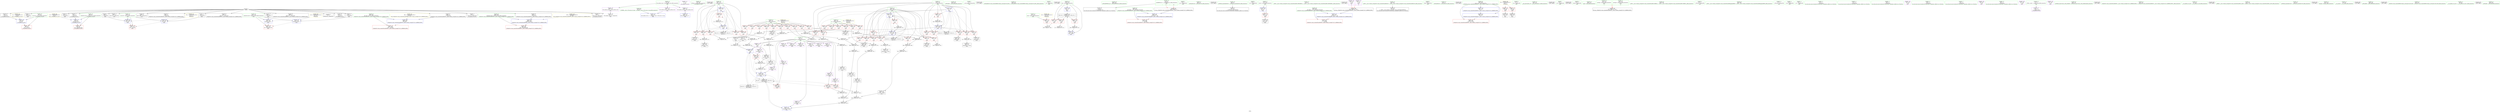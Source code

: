 digraph "SVFG" {
	label="SVFG";

	Node0x55b9e8587290 [shape=record,color=grey,label="{NodeID: 0\nNullPtr}"];
	Node0x55b9e8587290 -> Node0x55b9e85a6f00[style=solid];
	Node0x55b9e8587290 -> Node0x55b9e85a7000[style=solid];
	Node0x55b9e8587290 -> Node0x55b9e85a70d0[style=solid];
	Node0x55b9e8587290 -> Node0x55b9e85a71a0[style=solid];
	Node0x55b9e8587290 -> Node0x55b9e85a7270[style=solid];
	Node0x55b9e8587290 -> Node0x55b9e85a7340[style=solid];
	Node0x55b9e8587290 -> Node0x55b9e85a7410[style=solid];
	Node0x55b9e8587290 -> Node0x55b9e85a74e0[style=solid];
	Node0x55b9e8587290 -> Node0x55b9e85a75b0[style=solid];
	Node0x55b9e8587290 -> Node0x55b9e85a7680[style=solid];
	Node0x55b9e8587290 -> Node0x55b9e85a7750[style=solid];
	Node0x55b9e8587290 -> Node0x55b9e85a7820[style=solid];
	Node0x55b9e8587290 -> Node0x55b9e85a78f0[style=solid];
	Node0x55b9e8587290 -> Node0x55b9e85a79c0[style=solid];
	Node0x55b9e8587290 -> Node0x55b9e85a7a90[style=solid];
	Node0x55b9e8587290 -> Node0x55b9e85a7b60[style=solid];
	Node0x55b9e8587290 -> Node0x55b9e85a7c30[style=solid];
	Node0x55b9e8587290 -> Node0x55b9e85a7d00[style=solid];
	Node0x55b9e8587290 -> Node0x55b9e85a7dd0[style=solid];
	Node0x55b9e8587290 -> Node0x55b9e85a8a20[style=solid];
	Node0x55b9e85a8920 [shape=record,color=blue,label="{NodeID: 194\n431\<--34\nllvm.global_ctors_1\<--_GLOBAL__sub_I_C.Tan.one_0_0.cpp\nGlob }"];
	Node0x55b9e85a5930 [shape=record,color=purple,label="{NodeID: 111\n71\<--11\n\<--.str\n__cxx_global_var_init.1\n}"];
	Node0x55b9e85a3ba0 [shape=record,color=green,label="{NodeID: 28\n62\<--63\nref.tmp\<--ref.tmp_field_insensitive\n__cxx_global_var_init.1\n}"];
	Node0x55b9e85ae760 [shape=record,color=black,label="{NodeID: 388\n157 = PHI()\n}"];
	Node0x55b9e85b6d40 [shape=record,color=grey,label="{NodeID: 305\n179 = Binary(174, 178, )\n}"];
	Node0x55b9e85b6d40 -> Node0x55b9e85a8e60[style=solid];
	Node0x55b9e85abaf0 [shape=record,color=red,label="{NodeID: 139\n345\<--116\nexn\<--exn.slot\nmain\n}"];
	Node0x55b9e85a64f0 [shape=record,color=green,label="{NodeID: 56\n331\<--332\n_ZNSolsEd\<--_ZNSolsEd_field_insensitive\n}"];
	Node0x55b9e85c4590 [shape=record,color=black,label="{NodeID: 333\nMR_26V_2 = PHI(MR_26V_3, MR_26V_1, )\npts\{135 \}\n}"];
	Node0x55b9e85c4590 -> Node0x55b9e85a95b0[style=dashed];
	Node0x55b9e85c4590 -> Node0x55b9e85c4590[style=dashed];
	Node0x55b9e85ad1b0 [shape=record,color=red,label="{NodeID: 167\n236\<--132\n\<--i27\nmain\n}"];
	Node0x55b9e85ad1b0 -> Node0x55b9e85b8e40[style=solid];
	Node0x55b9e85a7d00 [shape=record,color=black,label="{NodeID: 84\n397\<--3\nlpad.val\<--dummyVal\n_ZStplIcSt11char_traitsIcESaIcEENSt7__cxx1112basic_stringIT_T0_T1_EERKS8_PKS5_\n}"];
	Node0x55b9e8598020 [shape=record,color=green,label="{NodeID: 1\n7\<--1\n__dso_handle\<--dummyObj\nGlob }"];
	Node0x55b9e85c9df0 [shape=record,color=yellow,style=double,label="{NodeID: 361\n2V_1 = ENCHI(MR_2V_0)\npts\{65 \}\nFun[__cxx_global_var_init.1]}"];
	Node0x55b9e85c9df0 -> Node0x55b9e85a8b20[style=dashed];
	Node0x55b9e85a8a20 [shape=record,color=blue, style = dotted,label="{NodeID: 195\n432\<--3\nllvm.global_ctors_2\<--dummyVal\nGlob }"];
	Node0x55b9e85a5a00 [shape=record,color=purple,label="{NodeID: 112\n180\<--13\n\<--dp\nmain\n}"];
	Node0x55b9e85a5a00 -> Node0x55b9e85a8e60[style=solid];
	Node0x55b9e85a3c70 [shape=record,color=green,label="{NodeID: 29\n64\<--65\nexn.slot\<--exn.slot_field_insensitive\n__cxx_global_var_init.1\n}"];
	Node0x55b9e85a3c70 -> Node0x55b9e85ab880[style=solid];
	Node0x55b9e85a3c70 -> Node0x55b9e85a8b20[style=solid];
	Node0x55b9e85ae860 [shape=record,color=black,label="{NodeID: 389\n171 = PHI()\n}"];
	Node0x55b9e85b6ec0 [shape=record,color=grey,label="{NodeID: 306\n294 = Binary(269, 293, )\n}"];
	Node0x55b9e85b6ec0 -> Node0x55b9e85a9680[style=solid];
	Node0x55b9e85abbc0 [shape=record,color=red,label="{NodeID: 140\n346\<--118\nsel\<--ehselector.slot\nmain\n}"];
	Node0x55b9e85a65f0 [shape=record,color=green,label="{NodeID: 57\n334\<--335\n_ZSt4endlIcSt11char_traitsIcEERSt13basic_ostreamIT_T0_ES6_\<--_ZSt4endlIcSt11char_traitsIcEERSt13basic_ostreamIT_T0_ES6__field_insensitive\n}"];
	Node0x55b9e85c4a90 [shape=record,color=black,label="{NodeID: 334\nMR_28V_2 = PHI(MR_28V_6, MR_28V_1, )\npts\{150000 \}\n}"];
	Node0x55b9e85c4a90 -> Node0x55b9e85a8e60[style=dashed];
	Node0x55b9e85ad280 [shape=record,color=red,label="{NodeID: 168\n243\<--132\n\<--i27\nmain\n}"];
	Node0x55b9e85ad280 -> Node0x55b9e85b9140[style=solid];
	Node0x55b9e85a7dd0 [shape=record,color=black,label="{NodeID: 85\n398\<--3\nlpad.val1\<--dummyVal\n_ZStplIcSt11char_traitsIcESaIcEENSt7__cxx1112basic_stringIT_T0_T1_EERKS8_PKS5_\n}"];
	Node0x55b9e8587380 [shape=record,color=green,label="{NodeID: 2\n11\<--1\n.str\<--dummyObj\nGlob }"];
	Node0x55b9e85c9f00 [shape=record,color=yellow,style=double,label="{NodeID: 362\n4V_1 = ENCHI(MR_4V_0)\npts\{67 \}\nFun[__cxx_global_var_init.1]}"];
	Node0x55b9e85c9f00 -> Node0x55b9e85a8bf0[style=dashed];
	Node0x55b9e85a8b20 [shape=record,color=blue,label="{NodeID: 196\n64\<--83\nexn.slot\<--\n__cxx_global_var_init.1\n}"];
	Node0x55b9e85a8b20 -> Node0x55b9e85ab880[style=dashed];
	Node0x55b9e85a5ad0 [shape=record,color=purple,label="{NodeID: 113\n193\<--13\narrayidx\<--dp\nmain\n}"];
	Node0x55b9e85a3d40 [shape=record,color=green,label="{NodeID: 30\n66\<--67\nehselector.slot\<--ehselector.slot_field_insensitive\n__cxx_global_var_init.1\n}"];
	Node0x55b9e85a3d40 -> Node0x55b9e85ab950[style=solid];
	Node0x55b9e85a3d40 -> Node0x55b9e85a8bf0[style=solid];
	Node0x55b9e85ae960 [shape=record,color=black,label="{NodeID: 390\n172 = PHI()\n}"];
	Node0x55b9e85b7040 [shape=record,color=grey,label="{NodeID: 307\n190 = Binary(189, 191, )\n}"];
	Node0x55b9e85b7040 -> Node0x55b9e85a84e0[style=solid];
	Node0x55b9e85abc90 [shape=record,color=red,label="{NodeID: 141\n168\<--122\n\<--tests\nmain\n}"];
	Node0x55b9e85abc90 -> Node0x55b9e85b8cc0[style=solid];
	Node0x55b9e85a66f0 [shape=record,color=green,label="{NodeID: 58\n336\<--337\n_ZNSolsEPFRSoS_E\<--_ZNSolsEPFRSoS_E_field_insensitive\n}"];
	Node0x55b9e85ad350 [shape=record,color=red,label="{NodeID: 169\n246\<--132\n\<--i27\nmain\n}"];
	Node0x55b9e85ad350 -> Node0x55b9e85b6440[style=solid];
	Node0x55b9e85a7ea0 [shape=record,color=black,label="{NodeID: 86\n9\<--8\n\<--_ZL4fileB5cxx11\nCan only get source location for instruction, argument, global var or function.}"];
	Node0x55b9e8598440 [shape=record,color=green,label="{NodeID: 3\n16\<--1\n.str.2\<--dummyObj\nGlob }"];
	Node0x55b9e85a8bf0 [shape=record,color=blue,label="{NodeID: 197\n66\<--85\nehselector.slot\<--\n__cxx_global_var_init.1\n}"];
	Node0x55b9e85a8bf0 -> Node0x55b9e85ab950[style=dashed];
	Node0x55b9e85a5ba0 [shape=record,color=purple,label="{NodeID: 114\n194\<--13\narrayidx15\<--dp\nmain\n}"];
	Node0x55b9e85a5ba0 -> Node0x55b9e85adf80[style=solid];
	Node0x55b9e85a3e10 [shape=record,color=green,label="{NodeID: 31\n69\<--70\n_ZNSaIcEC1Ev\<--_ZNSaIcEC1Ev_field_insensitive\n}"];
	Node0x55b9e85aea30 [shape=record,color=black,label="{NodeID: 391\n313 = PHI()\n}"];
	Node0x55b9e85b71c0 [shape=record,color=grey,label="{NodeID: 308\n201 = Binary(195, 200, )\n}"];
	Node0x55b9e85b71c0 -> Node0x55b9e85b7940[style=solid];
	Node0x55b9e85abd60 [shape=record,color=red,label="{NodeID: 142\n167\<--124\n\<--test\nmain\n}"];
	Node0x55b9e85abd60 -> Node0x55b9e85b8cc0[style=solid];
	Node0x55b9e85a67f0 [shape=record,color=green,label="{NodeID: 59\n360\<--361\n__lhs.addr\<--__lhs.addr_field_insensitive\n_ZStplIcSt11char_traitsIcESaIcEENSt7__cxx1112basic_stringIT_T0_T1_EERKS8_PKS5_\n}"];
	Node0x55b9e85a67f0 -> Node0x55b9e85ae2c0[style=solid];
	Node0x55b9e85a67f0 -> Node0x55b9e85a99c0[style=solid];
	Node0x55b9e85ad420 [shape=record,color=red,label="{NodeID: 170\n255\<--132\n\<--i27\nmain\n}"];
	Node0x55b9e85ad420 -> Node0x55b9e85b7c40[style=solid];
	Node0x55b9e85a7fa0 [shape=record,color=black,label="{NodeID: 87\n45\<--46\n\<--_ZNSt8ios_base4InitD1Ev\nCan only get source location for instruction, argument, global var or function.}"];
	Node0x55b9e8597d50 [shape=record,color=green,label="{NodeID: 4\n18\<--1\n.str.3\<--dummyObj\nGlob }"];
	Node0x55b9e85a8cc0 [shape=record,color=blue,label="{NodeID: 198\n112\<--137\nretval\<--\nmain\n}"];
	Node0x55b9e85a8cc0 -> Node0x55b9e85aba20[style=dashed];
	Node0x55b9e85a5c70 [shape=record,color=purple,label="{NodeID: 115\n212\<--13\narrayidx25\<--dp\nmain\n}"];
	Node0x55b9e85a3f10 [shape=record,color=green,label="{NodeID: 32\n73\<--74\n_ZNSt7__cxx1112basic_stringIcSt11char_traitsIcESaIcEEC1EPKcRKS3_\<--_ZNSt7__cxx1112basic_stringIcSt11char_traitsIcESaIcEEC1EPKcRKS3__field_insensitive\n}"];
	Node0x55b9e85aeb60 [shape=record,color=black,label="{NodeID: 392\n318 = PHI()\n}"];
	Node0x55b9e85b7340 [shape=record,color=grey,label="{NodeID: 309\n198 = Binary(196, 197, )\n}"];
	Node0x55b9e85b7340 -> Node0x55b9e85b74c0[style=solid];
	Node0x55b9e85abe30 [shape=record,color=red,label="{NodeID: 143\n316\<--124\n\<--test\nmain\n}"];
	Node0x55b9e85abe30 -> Node0x55b9e85b8240[style=solid];
	Node0x55b9e85a68c0 [shape=record,color=green,label="{NodeID: 60\n362\<--363\n__rhs.addr\<--__rhs.addr_field_insensitive\n_ZStplIcSt11char_traitsIcESaIcEENSt7__cxx1112basic_stringIT_T0_T1_EERKS8_PKS5_\n}"];
	Node0x55b9e85a68c0 -> Node0x55b9e85ae390[style=solid];
	Node0x55b9e85a68c0 -> Node0x55b9e85a9a90[style=solid];
	Node0x55b9e85ad4f0 [shape=record,color=red,label="{NodeID: 171\n263\<--132\n\<--i27\nmain\n}"];
	Node0x55b9e85ad4f0 -> Node0x55b9e85b68c0[style=solid];
	Node0x55b9e85a80a0 [shape=record,color=black,label="{NodeID: 88\n79\<--80\n\<--_ZNSt7__cxx1112basic_stringIcSt11char_traitsIcESaIcEED1Ev\nCan only get source location for instruction, argument, global var or function.}"];
	Node0x55b9e8597de0 [shape=record,color=green,label="{NodeID: 5\n20\<--1\nstdin\<--dummyObj\nGlob }"];
	Node0x55b9e85a8d90 [shape=record,color=blue,label="{NodeID: 199\n124\<--137\ntest\<--\nmain\n}"];
	Node0x55b9e85a8d90 -> Node0x55b9e85c3690[style=dashed];
	Node0x55b9e85aa7b0 [shape=record,color=purple,label="{NodeID: 116\n213\<--13\narrayidx26\<--dp\nmain\n}"];
	Node0x55b9e85aa7b0 -> Node0x55b9e85a9000[style=solid];
	Node0x55b9e85a4010 [shape=record,color=green,label="{NodeID: 33\n76\<--77\n_ZNSaIcED1Ev\<--_ZNSaIcED1Ev_field_insensitive\n}"];
	Node0x55b9e85aec60 [shape=record,color=black,label="{NodeID: 393\n322 = PHI()\n}"];
	Node0x55b9e85b74c0 [shape=record,color=grey,label="{NodeID: 310\n199 = Binary(198, 191, )\n}"];
	Node0x55b9e85b74c0 -> Node0x55b9e85a85b0[style=solid];
	Node0x55b9e85abf00 [shape=record,color=red,label="{NodeID: 144\n339\<--124\n\<--test\nmain\n}"];
	Node0x55b9e85abf00 -> Node0x55b9e85b8840[style=solid];
	Node0x55b9e85a6990 [shape=record,color=green,label="{NodeID: 61\n364\<--365\nnrvo\<--nrvo_field_insensitive\n_ZStplIcSt11char_traitsIcESaIcEENSt7__cxx1112basic_stringIT_T0_T1_EERKS8_PKS5_\n}"];
	Node0x55b9e85a6990 -> Node0x55b9e85ae460[style=solid];
	Node0x55b9e85a6990 -> Node0x55b9e85a9b60[style=solid];
	Node0x55b9e85a6990 -> Node0x55b9e85a9c30[style=solid];
	Node0x55b9e85ad5c0 [shape=record,color=red,label="{NodeID: 172\n270\<--132\n\<--i27\nmain\n}"];
	Node0x55b9e85ad5c0 -> Node0x55b9e85a5110[style=solid];
	Node0x55b9e85a81a0 [shape=record,color=black,label="{NodeID: 89\n151\<--149\ncall2\<--\nmain\n}"];
	Node0x55b9e85a2a60 [shape=record,color=green,label="{NodeID: 6\n21\<--1\n.str.4\<--dummyObj\nGlob }"];
	Node0x55b9e85a8e60 [shape=record,color=blue,label="{NodeID: 200\n180\<--179\n\<--div\nmain\n}"];
	Node0x55b9e85a8e60 -> Node0x55b9e85adf80[style=dashed];
	Node0x55b9e85a8e60 -> Node0x55b9e85ae1f0[style=dashed];
	Node0x55b9e85a8e60 -> Node0x55b9e85a9000[style=dashed];
	Node0x55b9e85a8e60 -> Node0x55b9e85c4a90[style=dashed];
	Node0x55b9e85a8e60 -> Node0x55b9e85c7790[style=dashed];
	Node0x55b9e85aa880 [shape=record,color=purple,label="{NodeID: 117\n249\<--13\narrayidx36\<--dp\nmain\n}"];
	Node0x55b9e85a4110 [shape=record,color=green,label="{NodeID: 34\n100\<--101\n__gxx_personality_v0\<--__gxx_personality_v0_field_insensitive\n}"];
	Node0x55b9e85aed60 [shape=record,color=black,label="{NodeID: 394\n330 = PHI()\n}"];
	Node0x55b9e85b7640 [shape=record,color=grey,label="{NodeID: 311\n206 = Binary(204, 205, )\n}"];
	Node0x55b9e85b7640 -> Node0x55b9e85b77c0[style=solid];
	Node0x55b9e85abfd0 [shape=record,color=red,label="{NodeID: 145\n173\<--126\n\<--n\nmain\n}"];
	Node0x55b9e85abfd0 -> Node0x55b9e85a8340[style=solid];
	Node0x55b9e85a6a60 [shape=record,color=green,label="{NodeID: 62\n366\<--367\nexn.slot\<--exn.slot_field_insensitive\n_ZStplIcSt11char_traitsIcESaIcEENSt7__cxx1112basic_stringIT_T0_T1_EERKS8_PKS5_\n}"];
	Node0x55b9e85a6a60 -> Node0x55b9e85ae530[style=solid];
	Node0x55b9e85a6a60 -> Node0x55b9e85a9d00[style=solid];
	Node0x55b9e85ad690 [shape=record,color=red,label="{NodeID: 173\n287\<--132\n\<--i27\nmain\n}"];
	Node0x55b9e85ad690 -> Node0x55b9e85b83c0[style=solid];
	Node0x55b9e85a8270 [shape=record,color=black,label="{NodeID: 90\n160\<--158\ncall7\<--\nmain\n}"];
	Node0x55b9e85a2af0 [shape=record,color=green,label="{NodeID: 7\n23\<--1\n.str.5\<--dummyObj\nGlob }"];
	Node0x55b9e85a8f30 [shape=record,color=blue,label="{NodeID: 201\n130\<--183\ni\<--\nmain\n}"];
	Node0x55b9e85a8f30 -> Node0x55b9e85accd0[style=dashed];
	Node0x55b9e85a8f30 -> Node0x55b9e85acda0[style=dashed];
	Node0x55b9e85a8f30 -> Node0x55b9e85ace70[style=dashed];
	Node0x55b9e85a8f30 -> Node0x55b9e85acf40[style=dashed];
	Node0x55b9e85a8f30 -> Node0x55b9e85ad010[style=dashed];
	Node0x55b9e85a8f30 -> Node0x55b9e85ad0e0[style=dashed];
	Node0x55b9e85a8f30 -> Node0x55b9e85a90d0[style=dashed];
	Node0x55b9e85a8f30 -> Node0x55b9e85c3b90[style=dashed];
	Node0x55b9e85aa950 [shape=record,color=purple,label="{NodeID: 118\n252\<--13\narrayidx38\<--dp\nmain\n}"];
	Node0x55b9e85aa950 -> Node0x55b9e85ae050[style=solid];
	Node0x55b9e85a4210 [shape=record,color=green,label="{NodeID: 35\n80\<--106\n_ZNSt7__cxx1112basic_stringIcSt11char_traitsIcESaIcEED1Ev\<--_ZNSt7__cxx1112basic_stringIcSt11char_traitsIcESaIcEED1Ev_field_insensitive\n}"];
	Node0x55b9e85a4210 -> Node0x55b9e85a80a0[style=solid];
	Node0x55b9e85aee60 [shape=record,color=black,label="{NodeID: 395\n333 = PHI()\n}"];
	Node0x55b9e85b77c0 [shape=record,color=grey,label="{NodeID: 312\n207 = Binary(206, 191, )\n}"];
	Node0x55b9e85b77c0 -> Node0x55b9e85a8680[style=solid];
	Node0x55b9e85ac0a0 [shape=record,color=red,label="{NodeID: 146\n175\<--126\n\<--n\nmain\n}"];
	Node0x55b9e85ac0a0 -> Node0x55b9e85b59c0[style=solid];
	Node0x55b9e85a6b30 [shape=record,color=green,label="{NodeID: 63\n368\<--369\nehselector.slot\<--ehselector.slot_field_insensitive\n_ZStplIcSt11char_traitsIcESaIcEENSt7__cxx1112basic_stringIT_T0_T1_EERKS8_PKS5_\n}"];
	Node0x55b9e85a6b30 -> Node0x55b9e85a8750[style=solid];
	Node0x55b9e85a6b30 -> Node0x55b9e85a9dd0[style=solid];
	Node0x55b9e85ad760 [shape=record,color=red,label="{NodeID: 174\n295\<--132\n\<--i27\nmain\n}"];
	Node0x55b9e85ad760 -> Node0x55b9e85a5450[style=solid];
	Node0x55b9e85a8340 [shape=record,color=black,label="{NodeID: 91\n174\<--173\nconv\<--\nmain\n}"];
	Node0x55b9e85a8340 -> Node0x55b9e85b6d40[style=solid];
	Node0x55b9e85a2b80 [shape=record,color=green,label="{NodeID: 8\n25\<--1\nstdout\<--dummyObj\nGlob }"];
	Node0x55b9e85a9000 [shape=record,color=blue,label="{NodeID: 202\n213\<--209\narrayidx26\<--div23\nmain\n}"];
	Node0x55b9e85a9000 -> Node0x55b9e85adf80[style=dashed];
	Node0x55b9e85a9000 -> Node0x55b9e85ae1f0[style=dashed];
	Node0x55b9e85a9000 -> Node0x55b9e85a9000[style=dashed];
	Node0x55b9e85a9000 -> Node0x55b9e85c4a90[style=dashed];
	Node0x55b9e85a9000 -> Node0x55b9e85c7790[style=dashed];
	Node0x55b9e85aaa20 [shape=record,color=purple,label="{NodeID: 119\n272\<--13\narrayidx50\<--dp\nmain\n}"];
	Node0x55b9e85a4310 [shape=record,color=green,label="{NodeID: 36\n109\<--110\nmain\<--main_field_insensitive\n}"];
	Node0x55b9e85aef30 [shape=record,color=black,label="{NodeID: 396\n357 = PHI(114, 120, )\n0th arg _ZStplIcSt11char_traitsIcESaIcEENSt7__cxx1112basic_stringIT_T0_T1_EERKS8_PKS5_ }"];
	Node0x55b9e85b7940 [shape=record,color=grey,label="{NodeID: 313\n209 = Binary(201, 208, )\n}"];
	Node0x55b9e85b7940 -> Node0x55b9e85a9000[style=solid];
	Node0x55b9e85ac170 [shape=record,color=red,label="{NodeID: 147\n186\<--126\n\<--n\nmain\n}"];
	Node0x55b9e85ac170 -> Node0x55b9e85b8fc0[style=solid];
	Node0x55b9e85a6c00 [shape=record,color=green,label="{NodeID: 64\n375\<--376\n_ZNSt7__cxx1112basic_stringIcSt11char_traitsIcESaIcEEC1ERKS4_\<--_ZNSt7__cxx1112basic_stringIcSt11char_traitsIcESaIcEEC1ERKS4__field_insensitive\n}"];
	Node0x55b9e85ad830 [shape=record,color=red,label="{NodeID: 175\n308\<--132\n\<--i27\nmain\n}"];
	Node0x55b9e85ad830 -> Node0x55b9e85b62c0[style=solid];
	Node0x55b9e85a8410 [shape=record,color=black,label="{NodeID: 92\n178\<--177\nconv11\<--add\nmain\n}"];
	Node0x55b9e85a8410 -> Node0x55b9e85b6d40[style=solid];
	Node0x55b9e85a2c10 [shape=record,color=green,label="{NodeID: 9\n26\<--1\n_ZSt3cin\<--dummyObj\nGlob }"];
	Node0x55b9e85a90d0 [shape=record,color=blue,label="{NodeID: 203\n130\<--217\ni\<--inc\nmain\n}"];
	Node0x55b9e85a90d0 -> Node0x55b9e85accd0[style=dashed];
	Node0x55b9e85a90d0 -> Node0x55b9e85acda0[style=dashed];
	Node0x55b9e85a90d0 -> Node0x55b9e85ace70[style=dashed];
	Node0x55b9e85a90d0 -> Node0x55b9e85acf40[style=dashed];
	Node0x55b9e85a90d0 -> Node0x55b9e85ad010[style=dashed];
	Node0x55b9e85a90d0 -> Node0x55b9e85ad0e0[style=dashed];
	Node0x55b9e85a90d0 -> Node0x55b9e85a90d0[style=dashed];
	Node0x55b9e85a90d0 -> Node0x55b9e85c3b90[style=dashed];
	Node0x55b9e85aaaf0 [shape=record,color=purple,label="{NodeID: 120\n276\<--13\narrayidx53\<--dp\nmain\n}"];
	Node0x55b9e85aaaf0 -> Node0x55b9e85ae120[style=solid];
	Node0x55b9e85a4410 [shape=record,color=green,label="{NodeID: 37\n112\<--113\nretval\<--retval_field_insensitive\nmain\n}"];
	Node0x55b9e85a4410 -> Node0x55b9e85aba20[style=solid];
	Node0x55b9e85a4410 -> Node0x55b9e85a8cc0[style=solid];
	Node0x55b9e85af330 [shape=record,color=black,label="{NodeID: 397\n358 = PHI(8, 8, )\n1st arg _ZStplIcSt11char_traitsIcESaIcEENSt7__cxx1112basic_stringIT_T0_T1_EERKS8_PKS5_ }"];
	Node0x55b9e85af330 -> Node0x55b9e85a99c0[style=solid];
	Node0x55b9e85b7ac0 [shape=record,color=grey,label="{NodeID: 314\n262 = Binary(260, 261, )\n}"];
	Node0x55b9e85b7ac0 -> Node0x55b9e85b68c0[style=solid];
	Node0x55b9e85ac240 [shape=record,color=red,label="{NodeID: 148\n196\<--126\n\<--n\nmain\n}"];
	Node0x55b9e85ac240 -> Node0x55b9e85b7340[style=solid];
	Node0x55b9e85a6d00 [shape=record,color=green,label="{NodeID: 65\n379\<--380\n_ZNSt7__cxx1112basic_stringIcSt11char_traitsIcESaIcEE6appendEPKc\<--_ZNSt7__cxx1112basic_stringIcSt11char_traitsIcESaIcEE6appendEPKc_field_insensitive\n}"];
	Node0x55b9e85ad900 [shape=record,color=red,label="{NodeID: 176\n242\<--134\n\<--j\nmain\n}"];
	Node0x55b9e85ad900 -> Node0x55b9e85b9140[style=solid];
	Node0x55b9e85a84e0 [shape=record,color=black,label="{NodeID: 93\n192\<--190\nidxprom\<--sub\nmain\n}"];
	Node0x55b9e85a2ca0 [shape=record,color=green,label="{NodeID: 10\n27\<--1\n_ZSt4cout\<--dummyObj\nGlob }"];
	Node0x55b9e85a91a0 [shape=record,color=blue,label="{NodeID: 204\n116\<--221\nexn.slot\<--\nmain\n}"];
	Node0x55b9e85a91a0 -> Node0x55b9e85abaf0[style=dashed];
	Node0x55b9e85aabc0 [shape=record,color=purple,label="{NodeID: 121\n297\<--13\narrayidx66\<--dp\nmain\n}"];
	Node0x55b9e85a44e0 [shape=record,color=green,label="{NodeID: 38\n114\<--115\nref.tmp\<--ref.tmp_field_insensitive\nmain\n|{<s0>9}}"];
	Node0x55b9e85a44e0:s0 -> Node0x55b9e85aef30[style=solid,color=red];
	Node0x55b9e85af480 [shape=record,color=black,label="{NodeID: 398\n359 = PHI(142, 155, )\n2nd arg _ZStplIcSt11char_traitsIcESaIcEENSt7__cxx1112basic_stringIT_T0_T1_EERKS8_PKS5_ }"];
	Node0x55b9e85af480 -> Node0x55b9e85a9a90[style=solid];
	Node0x55b9e85b7c40 [shape=record,color=grey,label="{NodeID: 315\n256 = Binary(254, 255, )\n}"];
	Node0x55b9e85b7c40 -> Node0x55b9e85b7dc0[style=solid];
	Node0x55b9e85ac310 [shape=record,color=red,label="{NodeID: 149\n202\<--126\n\<--n\nmain\n}"];
	Node0x55b9e85ac310 -> Node0x55b9e85b65c0[style=solid];
	Node0x55b9e85a6e00 [shape=record,color=green,label="{NodeID: 66\n34\<--425\n_GLOBAL__sub_I_C.Tan.one_0_0.cpp\<--_GLOBAL__sub_I_C.Tan.one_0_0.cpp_field_insensitive\n}"];
	Node0x55b9e85a6e00 -> Node0x55b9e85a8920[style=solid];
	Node0x55b9e85c7790 [shape=record,color=black,label="{NodeID: 343\nMR_28V_7 = PHI(MR_28V_8, MR_28V_6, )\npts\{150000 \}\n}"];
	Node0x55b9e85c7790 -> Node0x55b9e85ae050[style=dashed];
	Node0x55b9e85c7790 -> Node0x55b9e85ae120[style=dashed];
	Node0x55b9e85c7790 -> Node0x55b9e85ae1f0[style=dashed];
	Node0x55b9e85c7790 -> Node0x55b9e85a9680[style=dashed];
	Node0x55b9e85c7790 -> Node0x55b9e85c4a90[style=dashed];
	Node0x55b9e85c7790 -> Node0x55b9e85c7790[style=dashed];
	Node0x55b9e85ad9d0 [shape=record,color=red,label="{NodeID: 177\n250\<--134\n\<--j\nmain\n}"];
	Node0x55b9e85ad9d0 -> Node0x55b9e85a4ea0[style=solid];
	Node0x55b9e85a85b0 [shape=record,color=black,label="{NodeID: 94\n200\<--199\nconv18\<--add17\nmain\n}"];
	Node0x55b9e85a85b0 -> Node0x55b9e85b71c0[style=solid];
	Node0x55b9e85a2d30 [shape=record,color=green,label="{NodeID: 11\n28\<--1\n.str.6\<--dummyObj\nGlob }"];
	Node0x55b9e85a9270 [shape=record,color=blue,label="{NodeID: 205\n118\<--223\nehselector.slot\<--\nmain\n}"];
	Node0x55b9e85a9270 -> Node0x55b9e85abbc0[style=dashed];
	Node0x55b9e85aac90 [shape=record,color=purple,label="{NodeID: 122\n300\<--13\narrayidx68\<--dp\nmain\n}"];
	Node0x55b9e85aac90 -> Node0x55b9e85a9680[style=solid];
	Node0x55b9e85a45b0 [shape=record,color=green,label="{NodeID: 39\n116\<--117\nexn.slot\<--exn.slot_field_insensitive\nmain\n}"];
	Node0x55b9e85a45b0 -> Node0x55b9e85abaf0[style=solid];
	Node0x55b9e85a45b0 -> Node0x55b9e85a91a0[style=solid];
	Node0x55b9e85a45b0 -> Node0x55b9e85a9340[style=solid];
	Node0x55b9e85b7dc0 [shape=record,color=grey,label="{NodeID: 316\n257 = Binary(256, 191, )\n}"];
	Node0x55b9e85b7dc0 -> Node0x55b9e85a4f70[style=solid];
	Node0x55b9e85ac3e0 [shape=record,color=red,label="{NodeID: 150\n237\<--126\n\<--n\nmain\n}"];
	Node0x55b9e85ac3e0 -> Node0x55b9e85b8e40[style=solid];
	Node0x55b9e85a6f00 [shape=record,color=black,label="{NodeID: 67\n2\<--3\ndummyVal\<--dummyVal\n}"];
	Node0x55b9e85adaa0 [shape=record,color=red,label="{NodeID: 178\n265\<--134\n\<--j\nmain\n}"];
	Node0x55b9e85adaa0 -> Node0x55b9e85b6bc0[style=solid];
	Node0x55b9e85a8680 [shape=record,color=black,label="{NodeID: 95\n208\<--207\nconv22\<--add21\nmain\n}"];
	Node0x55b9e85a8680 -> Node0x55b9e85b7940[style=solid];
	Node0x55b9e85a2dc0 [shape=record,color=green,label="{NodeID: 12\n30\<--1\n.str.7\<--dummyObj\nGlob }"];
	Node0x55b9e85a9340 [shape=record,color=blue,label="{NodeID: 206\n116\<--228\nexn.slot\<--\nmain\n}"];
	Node0x55b9e85a9340 -> Node0x55b9e85abaf0[style=dashed];
	Node0x55b9e85aad60 [shape=record,color=purple,label="{NodeID: 123\n325\<--13\narrayidx80\<--dp\nmain\n}"];
	Node0x55b9e85a4680 [shape=record,color=green,label="{NodeID: 40\n118\<--119\nehselector.slot\<--ehselector.slot_field_insensitive\nmain\n}"];
	Node0x55b9e85a4680 -> Node0x55b9e85abbc0[style=solid];
	Node0x55b9e85a4680 -> Node0x55b9e85a9270[style=solid];
	Node0x55b9e85a4680 -> Node0x55b9e85a9410[style=solid];
	Node0x55b9e85b7f40 [shape=record,color=grey,label="{NodeID: 317\n290 = Binary(288, 289, )\n}"];
	Node0x55b9e85b7f40 -> Node0x55b9e85b80c0[style=solid];
	Node0x55b9e85ac4b0 [shape=record,color=red,label="{NodeID: 151\n254\<--126\n\<--n\nmain\n}"];
	Node0x55b9e85ac4b0 -> Node0x55b9e85b7c40[style=solid];
	Node0x55b9e85a7000 [shape=record,color=black,label="{NodeID: 68\n82\<--3\n\<--dummyVal\n__cxx_global_var_init.1\n}"];
	Node0x55b9e85adb70 [shape=record,color=red,label="{NodeID: 179\n273\<--134\n\<--j\nmain\n}"];
	Node0x55b9e85adb70 -> Node0x55b9e85b6140[style=solid];
	Node0x55b9e85a4d00 [shape=record,color=black,label="{NodeID: 96\n211\<--210\nidxprom24\<--\nmain\n}"];
	Node0x55b9e85a2e50 [shape=record,color=green,label="{NodeID: 13\n33\<--1\n\<--dummyObj\nCan only get source location for instruction, argument, global var or function.}"];
	Node0x55b9e85a9410 [shape=record,color=blue,label="{NodeID: 207\n118\<--230\nehselector.slot\<--\nmain\n}"];
	Node0x55b9e85a9410 -> Node0x55b9e85abbc0[style=dashed];
	Node0x55b9e85aae30 [shape=record,color=purple,label="{NodeID: 124\n328\<--13\narrayidx82\<--dp\nmain\n}"];
	Node0x55b9e85aae30 -> Node0x55b9e85ae1f0[style=solid];
	Node0x55b9e85a4750 [shape=record,color=green,label="{NodeID: 41\n120\<--121\nref.tmp3\<--ref.tmp3_field_insensitive\nmain\n|{<s0>13}}"];
	Node0x55b9e85a4750:s0 -> Node0x55b9e85aef30[style=solid,color=red];
	Node0x55b9e85b80c0 [shape=record,color=grey,label="{NodeID: 318\n291 = Binary(290, 191, )\n}"];
	Node0x55b9e85b80c0 -> Node0x55b9e85a5380[style=solid];
	Node0x55b9e85ac580 [shape=record,color=red,label="{NodeID: 152\n260\<--126\n\<--n\nmain\n}"];
	Node0x55b9e85ac580 -> Node0x55b9e85b7ac0[style=solid];
	Node0x55b9e85a70d0 [shape=record,color=black,label="{NodeID: 69\n83\<--3\n\<--dummyVal\n__cxx_global_var_init.1\n}"];
	Node0x55b9e85a70d0 -> Node0x55b9e85a8b20[style=solid];
	Node0x55b9e85adc40 [shape=record,color=red,label="{NodeID: 180\n279\<--134\n\<--j\nmain\n}"];
	Node0x55b9e85adc40 -> Node0x55b9e85b5fc0[style=solid];
	Node0x55b9e85a4dd0 [shape=record,color=black,label="{NodeID: 97\n248\<--247\nidxprom35\<--sub34\nmain\n}"];
	Node0x55b9e85a2ee0 [shape=record,color=green,label="{NodeID: 14\n137\<--1\n\<--dummyObj\nCan only get source location for instruction, argument, global var or function.}"];
	Node0x55b9e85a94e0 [shape=record,color=blue,label="{NodeID: 208\n132\<--183\ni27\<--\nmain\n}"];
	Node0x55b9e85a94e0 -> Node0x55b9e85ad1b0[style=dashed];
	Node0x55b9e85a94e0 -> Node0x55b9e85ad280[style=dashed];
	Node0x55b9e85a94e0 -> Node0x55b9e85ad350[style=dashed];
	Node0x55b9e85a94e0 -> Node0x55b9e85ad420[style=dashed];
	Node0x55b9e85a94e0 -> Node0x55b9e85ad4f0[style=dashed];
	Node0x55b9e85a94e0 -> Node0x55b9e85ad5c0[style=dashed];
	Node0x55b9e85a94e0 -> Node0x55b9e85ad690[style=dashed];
	Node0x55b9e85a94e0 -> Node0x55b9e85ad760[style=dashed];
	Node0x55b9e85a94e0 -> Node0x55b9e85ad830[style=dashed];
	Node0x55b9e85a94e0 -> Node0x55b9e85a9820[style=dashed];
	Node0x55b9e85a94e0 -> Node0x55b9e85c4090[style=dashed];
	Node0x55b9e85aaf00 [shape=record,color=purple,label="{NodeID: 125\n142\<--16\n\<--.str.2\nmain\n|{<s0>9}}"];
	Node0x55b9e85aaf00:s0 -> Node0x55b9e85af480[style=solid,color=red];
	Node0x55b9e85a4820 [shape=record,color=green,label="{NodeID: 42\n122\<--123\ntests\<--tests_field_insensitive\nmain\n}"];
	Node0x55b9e85a4820 -> Node0x55b9e85abc90[style=solid];
	Node0x55b9e85b8240 [shape=record,color=grey,label="{NodeID: 319\n317 = Binary(316, 191, )\n}"];
	Node0x55b9e85ac650 [shape=record,color=red,label="{NodeID: 153\n284\<--126\n\<--n\nmain\n}"];
	Node0x55b9e85ac650 -> Node0x55b9e85b8540[style=solid];
	Node0x55b9e85a71a0 [shape=record,color=black,label="{NodeID: 70\n85\<--3\n\<--dummyVal\n__cxx_global_var_init.1\n}"];
	Node0x55b9e85a71a0 -> Node0x55b9e85a8bf0[style=solid];
	Node0x55b9e85c8970 [shape=record,color=yellow,style=double,label="{NodeID: 347\n36V_1 = ENCHI(MR_36V_0)\npts\{367 \}\nFun[_ZStplIcSt11char_traitsIcESaIcEENSt7__cxx1112basic_stringIT_T0_T1_EERKS8_PKS5_]}"];
	Node0x55b9e85c8970 -> Node0x55b9e85a9d00[style=dashed];
	Node0x55b9e85add10 [shape=record,color=red,label="{NodeID: 181\n289\<--134\n\<--j\nmain\n}"];
	Node0x55b9e85add10 -> Node0x55b9e85b7f40[style=solid];
	Node0x55b9e85a4ea0 [shape=record,color=black,label="{NodeID: 98\n251\<--250\nidxprom37\<--\nmain\n}"];
	Node0x55b9e85a2f70 [shape=record,color=green,label="{NodeID: 15\n139\<--1\n\<--dummyObj\nCan only get source location for instruction, argument, global var or function.}"];
	Node0x55b9e85b59c0 [shape=record,color=grey,label="{NodeID: 292\n177 = Binary(175, 176, )\n}"];
	Node0x55b9e85b59c0 -> Node0x55b9e85a8410[style=solid];
	Node0x55b9e85a95b0 [shape=record,color=blue,label="{NodeID: 209\n134\<--191\nj\<--\nmain\n}"];
	Node0x55b9e85a95b0 -> Node0x55b9e85ad900[style=dashed];
	Node0x55b9e85a95b0 -> Node0x55b9e85ad9d0[style=dashed];
	Node0x55b9e85a95b0 -> Node0x55b9e85adaa0[style=dashed];
	Node0x55b9e85a95b0 -> Node0x55b9e85adb70[style=dashed];
	Node0x55b9e85a95b0 -> Node0x55b9e85adc40[style=dashed];
	Node0x55b9e85a95b0 -> Node0x55b9e85add10[style=dashed];
	Node0x55b9e85a95b0 -> Node0x55b9e85adde0[style=dashed];
	Node0x55b9e85a95b0 -> Node0x55b9e85adeb0[style=dashed];
	Node0x55b9e85a95b0 -> Node0x55b9e85a95b0[style=dashed];
	Node0x55b9e85a95b0 -> Node0x55b9e85a9750[style=dashed];
	Node0x55b9e85a95b0 -> Node0x55b9e85c4590[style=dashed];
	Node0x55b9e85aafd0 [shape=record,color=purple,label="{NodeID: 126\n150\<--18\n\<--.str.3\nmain\n}"];
	Node0x55b9e85a48f0 [shape=record,color=green,label="{NodeID: 43\n124\<--125\ntest\<--test_field_insensitive\nmain\n}"];
	Node0x55b9e85a48f0 -> Node0x55b9e85abd60[style=solid];
	Node0x55b9e85a48f0 -> Node0x55b9e85abe30[style=solid];
	Node0x55b9e85a48f0 -> Node0x55b9e85abf00[style=solid];
	Node0x55b9e85a48f0 -> Node0x55b9e85a8d90[style=solid];
	Node0x55b9e85a48f0 -> Node0x55b9e85a98f0[style=solid];
	Node0x55b9e85b83c0 [shape=record,color=grey,label="{NodeID: 320\n288 = Binary(286, 287, )\n}"];
	Node0x55b9e85b83c0 -> Node0x55b9e85b7f40[style=solid];
	Node0x55b9e85ac720 [shape=record,color=red,label="{NodeID: 154\n323\<--126\n\<--n\nmain\n}"];
	Node0x55b9e85ac720 -> Node0x55b9e85a55f0[style=solid];
	Node0x55b9e85a7270 [shape=record,color=black,label="{NodeID: 71\n91\<--3\nlpad.val\<--dummyVal\n__cxx_global_var_init.1\n}"];
	Node0x55b9e85c8a50 [shape=record,color=yellow,style=double,label="{NodeID: 348\n38V_1 = ENCHI(MR_38V_0)\npts\{369 \}\nFun[_ZStplIcSt11char_traitsIcESaIcEENSt7__cxx1112basic_stringIT_T0_T1_EERKS8_PKS5_]}"];
	Node0x55b9e85c8a50 -> Node0x55b9e85a9dd0[style=dashed];
	Node0x55b9e85adde0 [shape=record,color=red,label="{NodeID: 182\n298\<--134\n\<--j\nmain\n}"];
	Node0x55b9e85adde0 -> Node0x55b9e85a5520[style=solid];
	Node0x55b9e85a4f70 [shape=record,color=black,label="{NodeID: 99\n258\<--257\nconv41\<--add40\nmain\n}"];
	Node0x55b9e85a4f70 -> Node0x55b9e85b6740[style=solid];
	Node0x55b9e85a3000 [shape=record,color=green,label="{NodeID: 16\n183\<--1\n\<--dummyObj\nCan only get source location for instruction, argument, global var or function.}"];
	Node0x55b9e85b5b40 [shape=record,color=grey,label="{NodeID: 293\n269 = Binary(259, 268, )\n}"];
	Node0x55b9e85b5b40 -> Node0x55b9e85b6ec0[style=solid];
	Node0x55b9e85a9680 [shape=record,color=blue,label="{NodeID: 210\n300\<--294\narrayidx68\<--add64\nmain\n}"];
	Node0x55b9e85a9680 -> Node0x55b9e85c7790[style=dashed];
	Node0x55b9e85ab0a0 [shape=record,color=purple,label="{NodeID: 127\n155\<--21\n\<--.str.4\nmain\n|{<s0>13}}"];
	Node0x55b9e85ab0a0:s0 -> Node0x55b9e85af480[style=solid,color=red];
	Node0x55b9e85a49c0 [shape=record,color=green,label="{NodeID: 44\n126\<--127\nn\<--n_field_insensitive\nmain\n}"];
	Node0x55b9e85a49c0 -> Node0x55b9e85abfd0[style=solid];
	Node0x55b9e85a49c0 -> Node0x55b9e85ac0a0[style=solid];
	Node0x55b9e85a49c0 -> Node0x55b9e85ac170[style=solid];
	Node0x55b9e85a49c0 -> Node0x55b9e85ac240[style=solid];
	Node0x55b9e85a49c0 -> Node0x55b9e85ac310[style=solid];
	Node0x55b9e85a49c0 -> Node0x55b9e85ac3e0[style=solid];
	Node0x55b9e85a49c0 -> Node0x55b9e85ac4b0[style=solid];
	Node0x55b9e85a49c0 -> Node0x55b9e85ac580[style=solid];
	Node0x55b9e85a49c0 -> Node0x55b9e85ac650[style=solid];
	Node0x55b9e85a49c0 -> Node0x55b9e85ac720[style=solid];
	Node0x55b9e85b8540 [shape=record,color=grey,label="{NodeID: 321\n286 = Binary(284, 285, )\n}"];
	Node0x55b9e85b8540 -> Node0x55b9e85b83c0[style=solid];
	Node0x55b9e85ac7f0 [shape=record,color=red,label="{NodeID: 155\n176\<--128\n\<--m\nmain\n}"];
	Node0x55b9e85ac7f0 -> Node0x55b9e85b59c0[style=solid];
	Node0x55b9e85a7340 [shape=record,color=black,label="{NodeID: 72\n92\<--3\nlpad.val1\<--dummyVal\n__cxx_global_var_init.1\n}"];
	Node0x55b9e85c8b30 [shape=record,color=yellow,style=double,label="{NodeID: 349\n6V_1 = ENCHI(MR_6V_0)\npts\{1 \}\nFun[main]}"];
	Node0x55b9e85c8b30 -> Node0x55b9e85ab6e0[style=dashed];
	Node0x55b9e85c8b30 -> Node0x55b9e85ab7b0[style=dashed];
	Node0x55b9e85adeb0 [shape=record,color=red,label="{NodeID: 183\n303\<--134\n\<--j\nmain\n}"];
	Node0x55b9e85adeb0 -> Node0x55b9e85b5cc0[style=solid];
	Node0x55b9e85a5040 [shape=record,color=black,label="{NodeID: 100\n268\<--267\nconv47\<--add46\nmain\n}"];
	Node0x55b9e85a5040 -> Node0x55b9e85b5b40[style=solid];
	Node0x55b9e85a30d0 [shape=record,color=green,label="{NodeID: 17\n191\<--1\n\<--dummyObj\nCan only get source location for instruction, argument, global var or function.}"];
	Node0x55b9e85b5cc0 [shape=record,color=grey,label="{NodeID: 294\n304 = Binary(303, 191, )\n}"];
	Node0x55b9e85b5cc0 -> Node0x55b9e85a9750[style=solid];
	Node0x55b9e85a9750 [shape=record,color=blue,label="{NodeID: 211\n134\<--304\nj\<--inc70\nmain\n}"];
	Node0x55b9e85a9750 -> Node0x55b9e85ad900[style=dashed];
	Node0x55b9e85a9750 -> Node0x55b9e85ad9d0[style=dashed];
	Node0x55b9e85a9750 -> Node0x55b9e85adaa0[style=dashed];
	Node0x55b9e85a9750 -> Node0x55b9e85adb70[style=dashed];
	Node0x55b9e85a9750 -> Node0x55b9e85adc40[style=dashed];
	Node0x55b9e85a9750 -> Node0x55b9e85add10[style=dashed];
	Node0x55b9e85a9750 -> Node0x55b9e85adde0[style=dashed];
	Node0x55b9e85a9750 -> Node0x55b9e85adeb0[style=dashed];
	Node0x55b9e85a9750 -> Node0x55b9e85a95b0[style=dashed];
	Node0x55b9e85a9750 -> Node0x55b9e85a9750[style=dashed];
	Node0x55b9e85a9750 -> Node0x55b9e85c4590[style=dashed];
	Node0x55b9e85ab170 [shape=record,color=purple,label="{NodeID: 128\n159\<--23\n\<--.str.5\nmain\n}"];
	Node0x55b9e85a4a90 [shape=record,color=green,label="{NodeID: 45\n128\<--129\nm\<--m_field_insensitive\nmain\n}"];
	Node0x55b9e85a4a90 -> Node0x55b9e85ac7f0[style=solid];
	Node0x55b9e85a4a90 -> Node0x55b9e85ac8c0[style=solid];
	Node0x55b9e85a4a90 -> Node0x55b9e85ac990[style=solid];
	Node0x55b9e85a4a90 -> Node0x55b9e85aca60[style=solid];
	Node0x55b9e85a4a90 -> Node0x55b9e85acb30[style=solid];
	Node0x55b9e85a4a90 -> Node0x55b9e85acc00[style=solid];
	Node0x55b9e85b86c0 [shape=record,color=grey,label="{NodeID: 322\n283 = Binary(277, 282, )\n}"];
	Node0x55b9e85b86c0 -> Node0x55b9e85b89c0[style=solid];
	Node0x55b9e85ac8c0 [shape=record,color=red,label="{NodeID: 156\n203\<--128\n\<--m\nmain\n}"];
	Node0x55b9e85ac8c0 -> Node0x55b9e85b65c0[style=solid];
	Node0x55b9e85a7410 [shape=record,color=black,label="{NodeID: 73\n220\<--3\n\<--dummyVal\nmain\n}"];
	Node0x55b9e85adf80 [shape=record,color=red,label="{NodeID: 184\n195\<--194\n\<--arrayidx15\nmain\n}"];
	Node0x55b9e85adf80 -> Node0x55b9e85b71c0[style=solid];
	Node0x55b9e85a5110 [shape=record,color=black,label="{NodeID: 101\n271\<--270\nidxprom49\<--\nmain\n}"];
	Node0x55b9e85a31a0 [shape=record,color=green,label="{NodeID: 18\n382\<--1\n\<--dummyObj\nCan only get source location for instruction, argument, global var or function.}"];
	Node0x55b9e85b5e40 [shape=record,color=grey,label="{NodeID: 295\n281 = Binary(280, 191, )\n}"];
	Node0x55b9e85b5e40 -> Node0x55b9e85a52b0[style=solid];
	Node0x55b9e85a9820 [shape=record,color=blue,label="{NodeID: 212\n132\<--309\ni27\<--inc73\nmain\n}"];
	Node0x55b9e85a9820 -> Node0x55b9e85ad1b0[style=dashed];
	Node0x55b9e85a9820 -> Node0x55b9e85ad280[style=dashed];
	Node0x55b9e85a9820 -> Node0x55b9e85ad350[style=dashed];
	Node0x55b9e85a9820 -> Node0x55b9e85ad420[style=dashed];
	Node0x55b9e85a9820 -> Node0x55b9e85ad4f0[style=dashed];
	Node0x55b9e85a9820 -> Node0x55b9e85ad5c0[style=dashed];
	Node0x55b9e85a9820 -> Node0x55b9e85ad690[style=dashed];
	Node0x55b9e85a9820 -> Node0x55b9e85ad760[style=dashed];
	Node0x55b9e85a9820 -> Node0x55b9e85ad830[style=dashed];
	Node0x55b9e85a9820 -> Node0x55b9e85a9820[style=dashed];
	Node0x55b9e85a9820 -> Node0x55b9e85c4090[style=dashed];
	Node0x55b9e85ab240 [shape=record,color=purple,label="{NodeID: 129\n312\<--28\n\<--.str.6\nmain\n}"];
	Node0x55b9e85a4b60 [shape=record,color=green,label="{NodeID: 46\n130\<--131\ni\<--i_field_insensitive\nmain\n}"];
	Node0x55b9e85a4b60 -> Node0x55b9e85accd0[style=solid];
	Node0x55b9e85a4b60 -> Node0x55b9e85acda0[style=solid];
	Node0x55b9e85a4b60 -> Node0x55b9e85ace70[style=solid];
	Node0x55b9e85a4b60 -> Node0x55b9e85acf40[style=solid];
	Node0x55b9e85a4b60 -> Node0x55b9e85ad010[style=solid];
	Node0x55b9e85a4b60 -> Node0x55b9e85ad0e0[style=solid];
	Node0x55b9e85a4b60 -> Node0x55b9e85a8f30[style=solid];
	Node0x55b9e85a4b60 -> Node0x55b9e85a90d0[style=solid];
	Node0x55b9e85b8840 [shape=record,color=grey,label="{NodeID: 323\n340 = Binary(339, 191, )\n}"];
	Node0x55b9e85b8840 -> Node0x55b9e85a98f0[style=solid];
	Node0x55b9e85ac990 [shape=record,color=red,label="{NodeID: 157\n261\<--128\n\<--m\nmain\n}"];
	Node0x55b9e85ac990 -> Node0x55b9e85b7ac0[style=solid];
	Node0x55b9e85a74e0 [shape=record,color=black,label="{NodeID: 74\n221\<--3\n\<--dummyVal\nmain\n}"];
	Node0x55b9e85a74e0 -> Node0x55b9e85a91a0[style=solid];
	Node0x55b9e85c8d20 [shape=record,color=yellow,style=double,label="{NodeID: 351\n10V_1 = ENCHI(MR_10V_0)\npts\{117 \}\nFun[main]}"];
	Node0x55b9e85c8d20 -> Node0x55b9e85a91a0[style=dashed];
	Node0x55b9e85c8d20 -> Node0x55b9e85a9340[style=dashed];
	Node0x55b9e85ae050 [shape=record,color=red,label="{NodeID: 185\n253\<--252\n\<--arrayidx38\nmain\n}"];
	Node0x55b9e85ae050 -> Node0x55b9e85b6740[style=solid];
	Node0x55b9e85a51e0 [shape=record,color=black,label="{NodeID: 102\n275\<--274\nidxprom52\<--sub51\nmain\n}"];
	Node0x55b9e85a32a0 [shape=record,color=green,label="{NodeID: 19\n4\<--6\n_ZStL8__ioinit\<--_ZStL8__ioinit_field_insensitive\nGlob }"];
	Node0x55b9e85a32a0 -> Node0x55b9e85a5860[style=solid];
	Node0x55b9e85b5fc0 [shape=record,color=grey,label="{NodeID: 296\n280 = Binary(278, 279, )\n}"];
	Node0x55b9e85b5fc0 -> Node0x55b9e85b5e40[style=solid];
	Node0x55b9e85a98f0 [shape=record,color=blue,label="{NodeID: 213\n124\<--340\ntest\<--inc86\nmain\n}"];
	Node0x55b9e85a98f0 -> Node0x55b9e85c3690[style=dashed];
	Node0x55b9e85ab310 [shape=record,color=purple,label="{NodeID: 130\n321\<--30\n\<--.str.7\nmain\n}"];
	Node0x55b9e85a4c30 [shape=record,color=green,label="{NodeID: 47\n132\<--133\ni27\<--i27_field_insensitive\nmain\n}"];
	Node0x55b9e85a4c30 -> Node0x55b9e85ad1b0[style=solid];
	Node0x55b9e85a4c30 -> Node0x55b9e85ad280[style=solid];
	Node0x55b9e85a4c30 -> Node0x55b9e85ad350[style=solid];
	Node0x55b9e85a4c30 -> Node0x55b9e85ad420[style=solid];
	Node0x55b9e85a4c30 -> Node0x55b9e85ad4f0[style=solid];
	Node0x55b9e85a4c30 -> Node0x55b9e85ad5c0[style=solid];
	Node0x55b9e85a4c30 -> Node0x55b9e85ad690[style=solid];
	Node0x55b9e85a4c30 -> Node0x55b9e85ad760[style=solid];
	Node0x55b9e85a4c30 -> Node0x55b9e85ad830[style=solid];
	Node0x55b9e85a4c30 -> Node0x55b9e85a94e0[style=solid];
	Node0x55b9e85a4c30 -> Node0x55b9e85a9820[style=solid];
	Node0x55b9e85b89c0 [shape=record,color=grey,label="{NodeID: 324\n293 = Binary(283, 292, )\n}"];
	Node0x55b9e85b89c0 -> Node0x55b9e85b6ec0[style=solid];
	Node0x55b9e85aca60 [shape=record,color=red,label="{NodeID: 158\n278\<--128\n\<--m\nmain\n}"];
	Node0x55b9e85aca60 -> Node0x55b9e85b5fc0[style=solid];
	Node0x55b9e85a75b0 [shape=record,color=black,label="{NodeID: 75\n223\<--3\n\<--dummyVal\nmain\n}"];
	Node0x55b9e85a75b0 -> Node0x55b9e85a9270[style=solid];
	Node0x55b9e85c8e00 [shape=record,color=yellow,style=double,label="{NodeID: 352\n12V_1 = ENCHI(MR_12V_0)\npts\{119 \}\nFun[main]}"];
	Node0x55b9e85c8e00 -> Node0x55b9e85a9270[style=dashed];
	Node0x55b9e85c8e00 -> Node0x55b9e85a9410[style=dashed];
	Node0x55b9e85ae120 [shape=record,color=red,label="{NodeID: 186\n277\<--276\n\<--arrayidx53\nmain\n}"];
	Node0x55b9e85ae120 -> Node0x55b9e85b86c0[style=solid];
	Node0x55b9e85a52b0 [shape=record,color=black,label="{NodeID: 103\n282\<--281\nconv56\<--add55\nmain\n}"];
	Node0x55b9e85a52b0 -> Node0x55b9e85b86c0[style=solid];
	Node0x55b9e85a33a0 [shape=record,color=green,label="{NodeID: 20\n8\<--10\n_ZL4fileB5cxx11\<--_ZL4fileB5cxx11_field_insensitive\nGlob |{|<s1>9|<s2>13}}"];
	Node0x55b9e85a33a0 -> Node0x55b9e85a7ea0[style=solid];
	Node0x55b9e85a33a0:s1 -> Node0x55b9e85af330[style=solid,color=red];
	Node0x55b9e85a33a0:s2 -> Node0x55b9e85af330[style=solid,color=red];
	Node0x55b9e85b6140 [shape=record,color=grey,label="{NodeID: 297\n274 = Binary(273, 191, )\n}"];
	Node0x55b9e85b6140 -> Node0x55b9e85a51e0[style=solid];
	Node0x55b9e85a99c0 [shape=record,color=blue,label="{NodeID: 214\n360\<--358\n__lhs.addr\<--__lhs\n_ZStplIcSt11char_traitsIcESaIcEENSt7__cxx1112basic_stringIT_T0_T1_EERKS8_PKS5_\n}"];
	Node0x55b9e85a99c0 -> Node0x55b9e85ae2c0[style=dashed];
	Node0x55b9e85ab3e0 [shape=record,color=purple,label="{NodeID: 131\n430\<--32\nllvm.global_ctors_0\<--llvm.global_ctors\nGlob }"];
	Node0x55b9e85ab3e0 -> Node0x55b9e85a8820[style=solid];
	Node0x55b9e85a5d20 [shape=record,color=green,label="{NodeID: 48\n134\<--135\nj\<--j_field_insensitive\nmain\n}"];
	Node0x55b9e85a5d20 -> Node0x55b9e85ad900[style=solid];
	Node0x55b9e85a5d20 -> Node0x55b9e85ad9d0[style=solid];
	Node0x55b9e85a5d20 -> Node0x55b9e85adaa0[style=solid];
	Node0x55b9e85a5d20 -> Node0x55b9e85adb70[style=solid];
	Node0x55b9e85a5d20 -> Node0x55b9e85adc40[style=solid];
	Node0x55b9e85a5d20 -> Node0x55b9e85add10[style=solid];
	Node0x55b9e85a5d20 -> Node0x55b9e85adde0[style=solid];
	Node0x55b9e85a5d20 -> Node0x55b9e85adeb0[style=solid];
	Node0x55b9e85a5d20 -> Node0x55b9e85a95b0[style=solid];
	Node0x55b9e85a5d20 -> Node0x55b9e85a9750[style=solid];
	Node0x55b9e85b8b40 [shape=record,color=grey,label="{NodeID: 325\n217 = Binary(216, 191, )\n}"];
	Node0x55b9e85b8b40 -> Node0x55b9e85a90d0[style=solid];
	Node0x55b9e85acb30 [shape=record,color=red,label="{NodeID: 159\n285\<--128\n\<--m\nmain\n}"];
	Node0x55b9e85acb30 -> Node0x55b9e85b8540[style=solid];
	Node0x55b9e85a7680 [shape=record,color=black,label="{NodeID: 76\n227\<--3\n\<--dummyVal\nmain\n}"];
	Node0x55b9e85c8ee0 [shape=record,color=yellow,style=double,label="{NodeID: 353\n14V_1 = ENCHI(MR_14V_0)\npts\{123 \}\nFun[main]}"];
	Node0x55b9e85c8ee0 -> Node0x55b9e85abc90[style=dashed];
	Node0x55b9e85ae1f0 [shape=record,color=red,label="{NodeID: 187\n329\<--328\n\<--arrayidx82\nmain\n}"];
	Node0x55b9e85a5380 [shape=record,color=black,label="{NodeID: 104\n292\<--291\nconv62\<--add61\nmain\n}"];
	Node0x55b9e85a5380 -> Node0x55b9e85b89c0[style=solid];
	Node0x55b9e85a34a0 [shape=record,color=green,label="{NodeID: 21\n13\<--15\ndp\<--dp_field_insensitive\nGlob }"];
	Node0x55b9e85a34a0 -> Node0x55b9e85a5a00[style=solid];
	Node0x55b9e85a34a0 -> Node0x55b9e85a5ad0[style=solid];
	Node0x55b9e85a34a0 -> Node0x55b9e85a5ba0[style=solid];
	Node0x55b9e85a34a0 -> Node0x55b9e85a5c70[style=solid];
	Node0x55b9e85a34a0 -> Node0x55b9e85aa7b0[style=solid];
	Node0x55b9e85a34a0 -> Node0x55b9e85aa880[style=solid];
	Node0x55b9e85a34a0 -> Node0x55b9e85aa950[style=solid];
	Node0x55b9e85a34a0 -> Node0x55b9e85aaa20[style=solid];
	Node0x55b9e85a34a0 -> Node0x55b9e85aaaf0[style=solid];
	Node0x55b9e85a34a0 -> Node0x55b9e85aabc0[style=solid];
	Node0x55b9e85a34a0 -> Node0x55b9e85aac90[style=solid];
	Node0x55b9e85a34a0 -> Node0x55b9e85aad60[style=solid];
	Node0x55b9e85a34a0 -> Node0x55b9e85aae30[style=solid];
	Node0x55b9e85b62c0 [shape=record,color=grey,label="{NodeID: 298\n309 = Binary(308, 191, )\n}"];
	Node0x55b9e85b62c0 -> Node0x55b9e85a9820[style=solid];
	Node0x55b9e85a9a90 [shape=record,color=blue,label="{NodeID: 215\n362\<--359\n__rhs.addr\<--__rhs\n_ZStplIcSt11char_traitsIcESaIcEENSt7__cxx1112basic_stringIT_T0_T1_EERKS8_PKS5_\n}"];
	Node0x55b9e85a9a90 -> Node0x55b9e85ae390[style=dashed];
	Node0x55b9e85ab4e0 [shape=record,color=purple,label="{NodeID: 132\n431\<--32\nllvm.global_ctors_1\<--llvm.global_ctors\nGlob }"];
	Node0x55b9e85ab4e0 -> Node0x55b9e85a8920[style=solid];
	Node0x55b9e85a5df0 [shape=record,color=green,label="{NodeID: 49\n140\<--141\n_ZNSt8ios_base15sync_with_stdioEb\<--_ZNSt8ios_base15sync_with_stdioEb_field_insensitive\n}"];
	Node0x55b9e85b8cc0 [shape=record,color=grey,label="{NodeID: 326\n169 = cmp(167, 168, )\n}"];
	Node0x55b9e85acc00 [shape=record,color=red,label="{NodeID: 160\n326\<--128\n\<--m\nmain\n}"];
	Node0x55b9e85acc00 -> Node0x55b9e85a56c0[style=solid];
	Node0x55b9e85a7750 [shape=record,color=black,label="{NodeID: 77\n228\<--3\n\<--dummyVal\nmain\n}"];
	Node0x55b9e85a7750 -> Node0x55b9e85a9340[style=solid];
	Node0x55b9e85ae2c0 [shape=record,color=red,label="{NodeID: 188\n373\<--360\n\<--__lhs.addr\n_ZStplIcSt11char_traitsIcESaIcEENSt7__cxx1112basic_stringIT_T0_T1_EERKS8_PKS5_\n}"];
	Node0x55b9e85a5450 [shape=record,color=black,label="{NodeID: 105\n296\<--295\nidxprom65\<--\nmain\n}"];
	Node0x55b9e85a35a0 [shape=record,color=green,label="{NodeID: 22\n32\<--36\nllvm.global_ctors\<--llvm.global_ctors_field_insensitive\nGlob }"];
	Node0x55b9e85a35a0 -> Node0x55b9e85ab3e0[style=solid];
	Node0x55b9e85a35a0 -> Node0x55b9e85ab4e0[style=solid];
	Node0x55b9e85a35a0 -> Node0x55b9e85ab5e0[style=solid];
	Node0x55b9e85d6340 [shape=record,color=black,label="{NodeID: 382\n162 = PHI()\n}"];
	Node0x55b9e85b6440 [shape=record,color=grey,label="{NodeID: 299\n247 = Binary(246, 191, )\n}"];
	Node0x55b9e85b6440 -> Node0x55b9e85a4dd0[style=solid];
	Node0x55b9e85a9b60 [shape=record,color=blue,label="{NodeID: 216\n364\<--139\nnrvo\<--\n_ZStplIcSt11char_traitsIcESaIcEENSt7__cxx1112basic_stringIT_T0_T1_EERKS8_PKS5_\n}"];
	Node0x55b9e85a9b60 -> Node0x55b9e85a9c30[style=dashed];
	Node0x55b9e85ab5e0 [shape=record,color=purple,label="{NodeID: 133\n432\<--32\nllvm.global_ctors_2\<--llvm.global_ctors\nGlob }"];
	Node0x55b9e85ab5e0 -> Node0x55b9e85a8a20[style=solid];
	Node0x55b9e85a5ef0 [shape=record,color=green,label="{NodeID: 50\n144\<--145\n_ZStplIcSt11char_traitsIcESaIcEENSt7__cxx1112basic_stringIT_T0_T1_EERKS8_PKS5_\<--_ZStplIcSt11char_traitsIcESaIcEENSt7__cxx1112basic_stringIT_T0_T1_EERKS8_PKS5__field_insensitive\n}"];
	Node0x55b9e85b8e40 [shape=record,color=grey,label="{NodeID: 327\n238 = cmp(236, 237, )\n}"];
	Node0x55b9e85accd0 [shape=record,color=red,label="{NodeID: 161\n185\<--130\n\<--i\nmain\n}"];
	Node0x55b9e85accd0 -> Node0x55b9e85b8fc0[style=solid];
	Node0x55b9e85a7820 [shape=record,color=black,label="{NodeID: 78\n230\<--3\n\<--dummyVal\nmain\n}"];
	Node0x55b9e85a7820 -> Node0x55b9e85a9410[style=solid];
	Node0x55b9e85c98b0 [shape=record,color=yellow,style=double,label="{NodeID: 355\n18V_1 = ENCHI(MR_18V_0)\npts\{127 \}\nFun[main]}"];
	Node0x55b9e85c98b0 -> Node0x55b9e85abfd0[style=dashed];
	Node0x55b9e85c98b0 -> Node0x55b9e85ac0a0[style=dashed];
	Node0x55b9e85c98b0 -> Node0x55b9e85ac170[style=dashed];
	Node0x55b9e85c98b0 -> Node0x55b9e85ac240[style=dashed];
	Node0x55b9e85c98b0 -> Node0x55b9e85ac310[style=dashed];
	Node0x55b9e85c98b0 -> Node0x55b9e85ac3e0[style=dashed];
	Node0x55b9e85c98b0 -> Node0x55b9e85ac4b0[style=dashed];
	Node0x55b9e85c98b0 -> Node0x55b9e85ac580[style=dashed];
	Node0x55b9e85c98b0 -> Node0x55b9e85ac650[style=dashed];
	Node0x55b9e85c98b0 -> Node0x55b9e85ac720[style=dashed];
	Node0x55b9e85ae390 [shape=record,color=red,label="{NodeID: 189\n377\<--362\n\<--__rhs.addr\n_ZStplIcSt11char_traitsIcESaIcEENSt7__cxx1112basic_stringIT_T0_T1_EERKS8_PKS5_\n}"];
	Node0x55b9e85a5520 [shape=record,color=black,label="{NodeID: 106\n299\<--298\nidxprom67\<--\nmain\n}"];
	Node0x55b9e85a36a0 [shape=record,color=green,label="{NodeID: 23\n37\<--38\n__cxx_global_var_init\<--__cxx_global_var_init_field_insensitive\n}"];
	Node0x55b9e85d5d20 [shape=record,color=black,label="{NodeID: 383\n378 = PHI()\n}"];
	Node0x55b9e85b65c0 [shape=record,color=grey,label="{NodeID: 300\n204 = Binary(202, 203, )\n}"];
	Node0x55b9e85b65c0 -> Node0x55b9e85b7640[style=solid];
	Node0x55b9e85a9c30 [shape=record,color=blue,label="{NodeID: 217\n364\<--382\nnrvo\<--\n_ZStplIcSt11char_traitsIcESaIcEENSt7__cxx1112basic_stringIT_T0_T1_EERKS8_PKS5_\n}"];
	Node0x55b9e85a9c30 -> Node0x55b9e85ae460[style=dashed];
	Node0x55b9e85ab6e0 [shape=record,color=red,label="{NodeID: 134\n149\<--20\n\<--stdin\nmain\n}"];
	Node0x55b9e85ab6e0 -> Node0x55b9e85a81a0[style=solid];
	Node0x55b9e85a5ff0 [shape=record,color=green,label="{NodeID: 51\n147\<--148\n_ZNKSt7__cxx1112basic_stringIcSt11char_traitsIcESaIcEE5c_strEv\<--_ZNKSt7__cxx1112basic_stringIcSt11char_traitsIcESaIcEE5c_strEv_field_insensitive\n}"];
	Node0x55b9e85b8fc0 [shape=record,color=grey,label="{NodeID: 328\n187 = cmp(185, 186, )\n}"];
	Node0x55b9e85acda0 [shape=record,color=red,label="{NodeID: 162\n189\<--130\n\<--i\nmain\n}"];
	Node0x55b9e85acda0 -> Node0x55b9e85b7040[style=solid];
	Node0x55b9e85a78f0 [shape=record,color=black,label="{NodeID: 79\n347\<--3\nlpad.val\<--dummyVal\nmain\n}"];
	Node0x55b9e85c9990 [shape=record,color=yellow,style=double,label="{NodeID: 356\n20V_1 = ENCHI(MR_20V_0)\npts\{129 \}\nFun[main]}"];
	Node0x55b9e85c9990 -> Node0x55b9e85ac7f0[style=dashed];
	Node0x55b9e85c9990 -> Node0x55b9e85ac8c0[style=dashed];
	Node0x55b9e85c9990 -> Node0x55b9e85ac990[style=dashed];
	Node0x55b9e85c9990 -> Node0x55b9e85aca60[style=dashed];
	Node0x55b9e85c9990 -> Node0x55b9e85acb30[style=dashed];
	Node0x55b9e85c9990 -> Node0x55b9e85acc00[style=dashed];
	Node0x55b9e85ae460 [shape=record,color=red,label="{NodeID: 190\n383\<--364\nnrvo.val\<--nrvo\n_ZStplIcSt11char_traitsIcESaIcEENSt7__cxx1112basic_stringIT_T0_T1_EERKS8_PKS5_\n}"];
	Node0x55b9e85a55f0 [shape=record,color=black,label="{NodeID: 107\n324\<--323\nidxprom79\<--\nmain\n}"];
	Node0x55b9e85a37a0 [shape=record,color=green,label="{NodeID: 24\n41\<--42\n_ZNSt8ios_base4InitC1Ev\<--_ZNSt8ios_base4InitC1Ev_field_insensitive\n}"];
	Node0x55b9e85d7280 [shape=record,color=black,label="{NodeID: 384\n78 = PHI()\n}"];
	Node0x55b9e85b6740 [shape=record,color=grey,label="{NodeID: 301\n259 = Binary(253, 258, )\n}"];
	Node0x55b9e85b6740 -> Node0x55b9e85b5b40[style=solid];
	Node0x55b9e85a9d00 [shape=record,color=blue,label="{NodeID: 218\n366\<--386\nexn.slot\<--\n_ZStplIcSt11char_traitsIcESaIcEENSt7__cxx1112basic_stringIT_T0_T1_EERKS8_PKS5_\n}"];
	Node0x55b9e85a9d00 -> Node0x55b9e85ae530[style=dashed];
	Node0x55b9e85ab7b0 [shape=record,color=red,label="{NodeID: 135\n158\<--25\n\<--stdout\nmain\n}"];
	Node0x55b9e85ab7b0 -> Node0x55b9e85a8270[style=solid];
	Node0x55b9e85a60f0 [shape=record,color=green,label="{NodeID: 52\n152\<--153\nfreopen\<--freopen_field_insensitive\n}"];
	Node0x55b9e85b9140 [shape=record,color=grey,label="{NodeID: 329\n244 = cmp(242, 243, )\n}"];
	Node0x55b9e85ace70 [shape=record,color=red,label="{NodeID: 163\n197\<--130\n\<--i\nmain\n}"];
	Node0x55b9e85ace70 -> Node0x55b9e85b7340[style=solid];
	Node0x55b9e85a79c0 [shape=record,color=black,label="{NodeID: 80\n348\<--3\nlpad.val88\<--dummyVal\nmain\n}"];
	Node0x55b9e85ae530 [shape=record,color=red,label="{NodeID: 191\n395\<--366\nexn\<--exn.slot\n_ZStplIcSt11char_traitsIcESaIcEENSt7__cxx1112basic_stringIT_T0_T1_EERKS8_PKS5_\n}"];
	Node0x55b9e85a56c0 [shape=record,color=black,label="{NodeID: 108\n327\<--326\nidxprom81\<--\nmain\n}"];
	Node0x55b9e85a38a0 [shape=record,color=green,label="{NodeID: 25\n47\<--48\n__cxa_atexit\<--__cxa_atexit_field_insensitive\n}"];
	Node0x55b9e85d7380 [shape=record,color=black,label="{NodeID: 385\n44 = PHI()\n}"];
	Node0x55b9e85b68c0 [shape=record,color=grey,label="{NodeID: 302\n264 = Binary(262, 263, )\n}"];
	Node0x55b9e85b68c0 -> Node0x55b9e85b6bc0[style=solid];
	Node0x55b9e85a9dd0 [shape=record,color=blue,label="{NodeID: 219\n368\<--388\nehselector.slot\<--\n_ZStplIcSt11char_traitsIcESaIcEENSt7__cxx1112basic_stringIT_T0_T1_EERKS8_PKS5_\n}"];
	Node0x55b9e85a9dd0 -> Node0x55b9e85a8750[style=dashed];
	Node0x55b9e85ab880 [shape=record,color=red,label="{NodeID: 136\n89\<--64\nexn\<--exn.slot\n__cxx_global_var_init.1\n}"];
	Node0x55b9e85a61f0 [shape=record,color=green,label="{NodeID: 53\n163\<--164\n_ZNSirsERi\<--_ZNSirsERi_field_insensitive\n}"];
	Node0x55b9e85c3690 [shape=record,color=black,label="{NodeID: 330\nMR_16V_3 = PHI(MR_16V_4, MR_16V_2, )\npts\{125 \}\n}"];
	Node0x55b9e85c3690 -> Node0x55b9e85abd60[style=dashed];
	Node0x55b9e85c3690 -> Node0x55b9e85abe30[style=dashed];
	Node0x55b9e85c3690 -> Node0x55b9e85abf00[style=dashed];
	Node0x55b9e85c3690 -> Node0x55b9e85a98f0[style=dashed];
	Node0x55b9e85acf40 [shape=record,color=red,label="{NodeID: 164\n205\<--130\n\<--i\nmain\n}"];
	Node0x55b9e85acf40 -> Node0x55b9e85b7640[style=solid];
	Node0x55b9e85a7a90 [shape=record,color=black,label="{NodeID: 81\n385\<--3\n\<--dummyVal\n_ZStplIcSt11char_traitsIcESaIcEENSt7__cxx1112basic_stringIT_T0_T1_EERKS8_PKS5_\n}"];
	Node0x55b9e85a8750 [shape=record,color=red,label="{NodeID: 192\n396\<--368\nsel\<--ehselector.slot\n_ZStplIcSt11char_traitsIcESaIcEENSt7__cxx1112basic_stringIT_T0_T1_EERKS8_PKS5_\n}"];
	Node0x55b9e85a5790 [shape=record,color=black,label="{NodeID: 109\n111\<--343\nmain_ret\<--\nmain\n}"];
	Node0x55b9e85a39a0 [shape=record,color=green,label="{NodeID: 26\n46\<--52\n_ZNSt8ios_base4InitD1Ev\<--_ZNSt8ios_base4InitD1Ev_field_insensitive\n}"];
	Node0x55b9e85a39a0 -> Node0x55b9e85a7fa0[style=solid];
	Node0x55b9e85d7480 [shape=record,color=black,label="{NodeID: 386\n138 = PHI()\n}"];
	Node0x55b9e85b6a40 [shape=record,color=grey,label="{NodeID: 303\n267 = Binary(266, 191, )\n}"];
	Node0x55b9e85b6a40 -> Node0x55b9e85a5040[style=solid];
	Node0x55b9e85ab950 [shape=record,color=red,label="{NodeID: 137\n90\<--66\nsel\<--ehselector.slot\n__cxx_global_var_init.1\n}"];
	Node0x55b9e85a62f0 [shape=record,color=green,label="{NodeID: 54\n314\<--315\n_ZStlsISt11char_traitsIcEERSt13basic_ostreamIcT_ES5_PKc\<--_ZStlsISt11char_traitsIcEERSt13basic_ostreamIcT_ES5_PKc_field_insensitive\n}"];
	Node0x55b9e85c3b90 [shape=record,color=black,label="{NodeID: 331\nMR_22V_2 = PHI(MR_22V_4, MR_22V_1, )\npts\{131 \}\n}"];
	Node0x55b9e85c3b90 -> Node0x55b9e85a8f30[style=dashed];
	Node0x55b9e85ad010 [shape=record,color=red,label="{NodeID: 165\n210\<--130\n\<--i\nmain\n}"];
	Node0x55b9e85ad010 -> Node0x55b9e85a4d00[style=solid];
	Node0x55b9e85a7b60 [shape=record,color=black,label="{NodeID: 82\n386\<--3\n\<--dummyVal\n_ZStplIcSt11char_traitsIcESaIcEENSt7__cxx1112basic_stringIT_T0_T1_EERKS8_PKS5_\n}"];
	Node0x55b9e85a7b60 -> Node0x55b9e85a9d00[style=solid];
	Node0x55b9e85a8820 [shape=record,color=blue,label="{NodeID: 193\n430\<--33\nllvm.global_ctors_0\<--\nGlob }"];
	Node0x55b9e85a5860 [shape=record,color=purple,label="{NodeID: 110\n43\<--4\n\<--_ZStL8__ioinit\n__cxx_global_var_init\n}"];
	Node0x55b9e85a3aa0 [shape=record,color=green,label="{NodeID: 27\n59\<--60\n__cxx_global_var_init.1\<--__cxx_global_var_init.1_field_insensitive\n}"];
	Node0x55b9e85ae600 [shape=record,color=black,label="{NodeID: 387\n146 = PHI()\n}"];
	Node0x55b9e85b6bc0 [shape=record,color=grey,label="{NodeID: 304\n266 = Binary(264, 265, )\n}"];
	Node0x55b9e85b6bc0 -> Node0x55b9e85b6a40[style=solid];
	Node0x55b9e85aba20 [shape=record,color=red,label="{NodeID: 138\n343\<--112\n\<--retval\nmain\n}"];
	Node0x55b9e85aba20 -> Node0x55b9e85a5790[style=solid];
	Node0x55b9e85a63f0 [shape=record,color=green,label="{NodeID: 55\n319\<--320\n_ZNSolsEi\<--_ZNSolsEi_field_insensitive\n}"];
	Node0x55b9e85c4090 [shape=record,color=black,label="{NodeID: 332\nMR_24V_2 = PHI(MR_24V_4, MR_24V_1, )\npts\{133 \}\n}"];
	Node0x55b9e85c4090 -> Node0x55b9e85a94e0[style=dashed];
	Node0x55b9e85ad0e0 [shape=record,color=red,label="{NodeID: 166\n216\<--130\n\<--i\nmain\n}"];
	Node0x55b9e85ad0e0 -> Node0x55b9e85b8b40[style=solid];
	Node0x55b9e85a7c30 [shape=record,color=black,label="{NodeID: 83\n388\<--3\n\<--dummyVal\n_ZStplIcSt11char_traitsIcESaIcEENSt7__cxx1112basic_stringIT_T0_T1_EERKS8_PKS5_\n}"];
	Node0x55b9e85a7c30 -> Node0x55b9e85a9dd0[style=solid];
}
